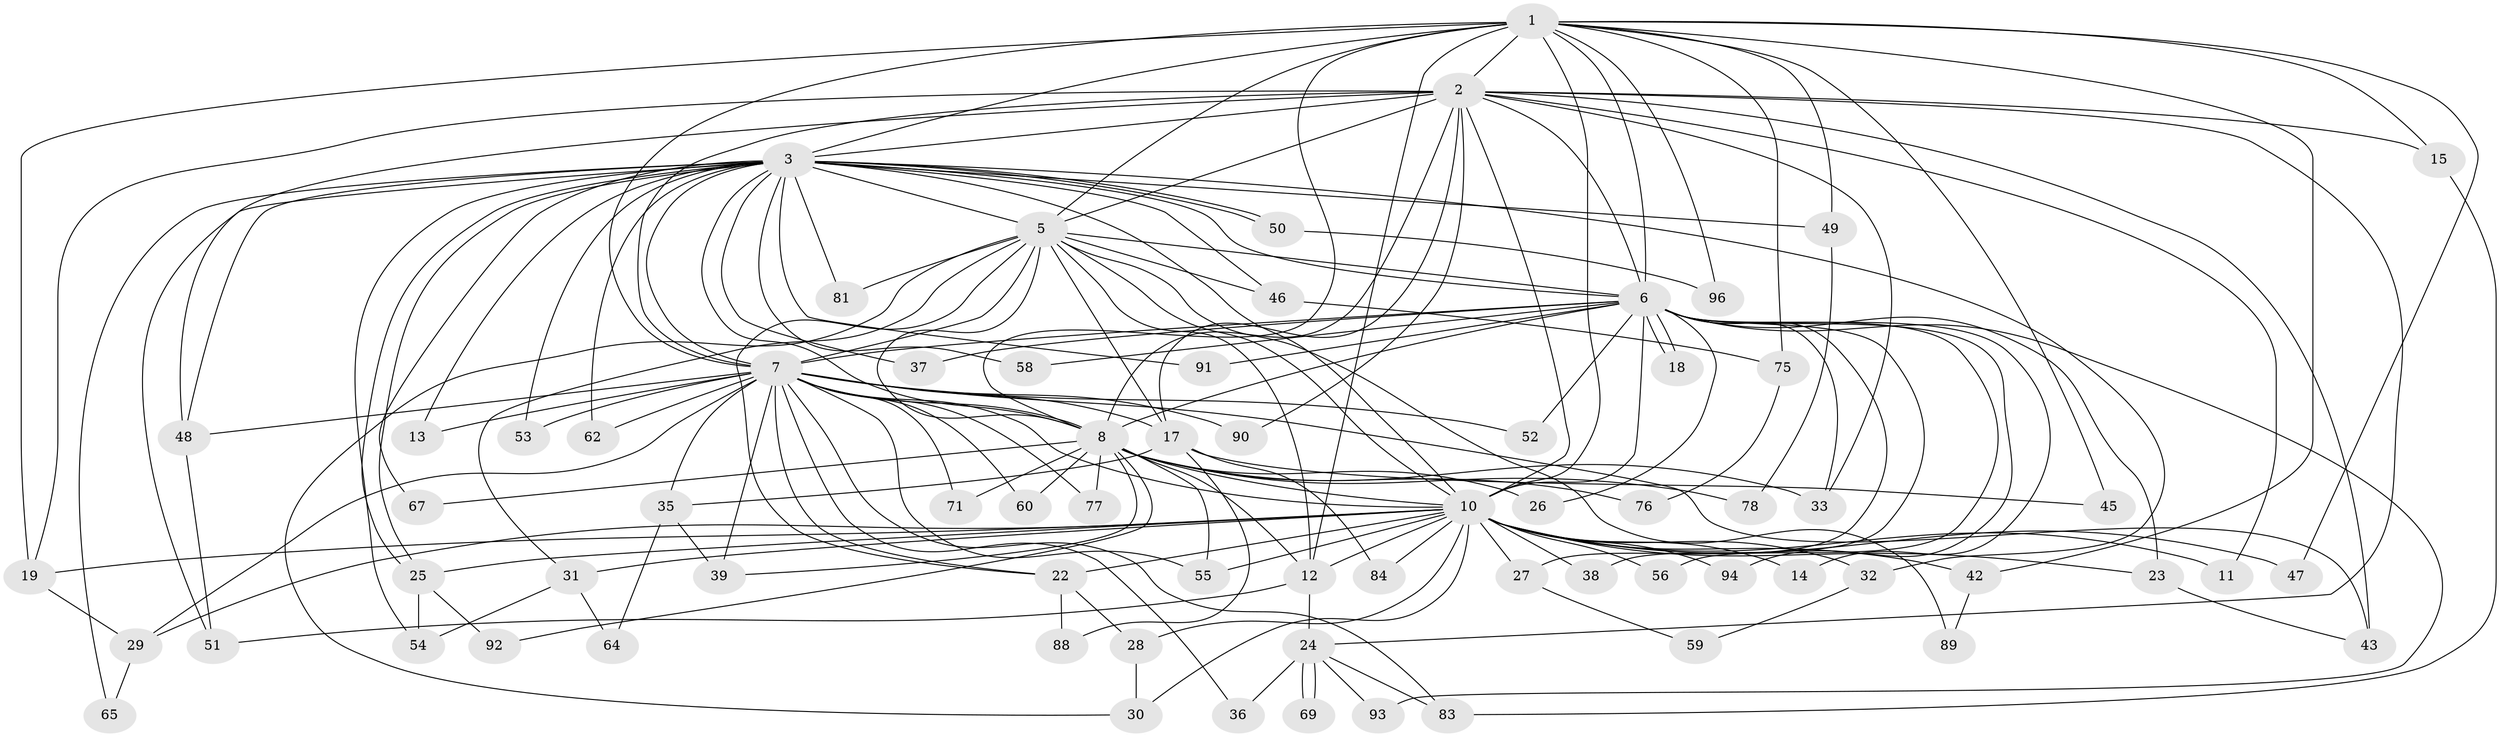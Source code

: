 // Generated by graph-tools (version 1.1) at 2025/51/02/27/25 19:51:42]
// undirected, 71 vertices, 170 edges
graph export_dot {
graph [start="1"]
  node [color=gray90,style=filled];
  1 [super="+61"];
  2 [super="+80"];
  3 [super="+4"];
  5 [super="+16"];
  6 [super="+79"];
  7 [super="+9"];
  8 [super="+21"];
  10 [super="+20"];
  11;
  12 [super="+40"];
  13;
  14;
  15;
  17 [super="+95"];
  18;
  19 [super="+34"];
  22 [super="+70"];
  23 [super="+66"];
  24 [super="+68"];
  25 [super="+41"];
  26;
  27;
  28;
  29 [super="+74"];
  30 [super="+57"];
  31 [super="+63"];
  32;
  33 [super="+82"];
  35 [super="+44"];
  36;
  37;
  38;
  39;
  42;
  43 [super="+72"];
  45;
  46;
  47;
  48 [super="+85"];
  49;
  50;
  51 [super="+87"];
  52;
  53;
  54;
  55 [super="+73"];
  56;
  58;
  59;
  60;
  62;
  64;
  65;
  67;
  69;
  71;
  75;
  76;
  77;
  78;
  81;
  83 [super="+86"];
  84;
  88;
  89;
  90;
  91;
  92;
  93;
  94;
  96;
  1 -- 2;
  1 -- 3 [weight=2];
  1 -- 5;
  1 -- 6;
  1 -- 7 [weight=2];
  1 -- 8;
  1 -- 10;
  1 -- 15;
  1 -- 19;
  1 -- 42;
  1 -- 45;
  1 -- 47;
  1 -- 49;
  1 -- 75;
  1 -- 96;
  1 -- 12;
  2 -- 3 [weight=3];
  2 -- 5;
  2 -- 6;
  2 -- 7 [weight=2];
  2 -- 8;
  2 -- 10;
  2 -- 11;
  2 -- 15;
  2 -- 17;
  2 -- 19;
  2 -- 24 [weight=2];
  2 -- 33;
  2 -- 43;
  2 -- 48;
  2 -- 90;
  3 -- 5 [weight=3];
  3 -- 6 [weight=2];
  3 -- 7 [weight=4];
  3 -- 8 [weight=2];
  3 -- 10 [weight=2];
  3 -- 13;
  3 -- 25;
  3 -- 25;
  3 -- 32;
  3 -- 37;
  3 -- 48;
  3 -- 50;
  3 -- 50;
  3 -- 54;
  3 -- 58;
  3 -- 62;
  3 -- 65;
  3 -- 67;
  3 -- 91;
  3 -- 46;
  3 -- 49;
  3 -- 81;
  3 -- 51;
  3 -- 53;
  5 -- 6;
  5 -- 7 [weight=2];
  5 -- 8 [weight=2];
  5 -- 10;
  5 -- 22;
  5 -- 31;
  5 -- 46;
  5 -- 81;
  5 -- 89;
  5 -- 12;
  5 -- 17;
  5 -- 30;
  6 -- 7 [weight=3];
  6 -- 8;
  6 -- 10;
  6 -- 14;
  6 -- 18;
  6 -- 18;
  6 -- 23 [weight=2];
  6 -- 26;
  6 -- 27;
  6 -- 37;
  6 -- 38;
  6 -- 52;
  6 -- 56;
  6 -- 58;
  6 -- 91;
  6 -- 93;
  6 -- 94;
  6 -- 33;
  7 -- 8 [weight=2];
  7 -- 10 [weight=3];
  7 -- 36;
  7 -- 90;
  7 -- 71;
  7 -- 13;
  7 -- 77;
  7 -- 17;
  7 -- 83;
  7 -- 22;
  7 -- 29;
  7 -- 35;
  7 -- 39;
  7 -- 43;
  7 -- 52;
  7 -- 53;
  7 -- 55;
  7 -- 60;
  7 -- 62;
  7 -- 48;
  8 -- 10;
  8 -- 12;
  8 -- 26;
  8 -- 39;
  8 -- 55;
  8 -- 60;
  8 -- 67;
  8 -- 71;
  8 -- 76;
  8 -- 77;
  8 -- 78;
  8 -- 92;
  8 -- 33;
  10 -- 11;
  10 -- 12;
  10 -- 14;
  10 -- 23;
  10 -- 27;
  10 -- 28;
  10 -- 29;
  10 -- 30;
  10 -- 31;
  10 -- 32;
  10 -- 38;
  10 -- 42;
  10 -- 47;
  10 -- 56;
  10 -- 84;
  10 -- 55;
  10 -- 25;
  10 -- 22;
  10 -- 94;
  10 -- 19;
  12 -- 24;
  12 -- 51;
  15 -- 83;
  17 -- 35;
  17 -- 45;
  17 -- 84;
  17 -- 88;
  19 -- 29;
  22 -- 28;
  22 -- 88;
  23 -- 43;
  24 -- 36;
  24 -- 69;
  24 -- 69;
  24 -- 93;
  24 -- 83;
  25 -- 54;
  25 -- 92;
  27 -- 59;
  28 -- 30;
  29 -- 65;
  31 -- 64;
  31 -- 54;
  32 -- 59;
  35 -- 64;
  35 -- 39;
  42 -- 89;
  46 -- 75;
  48 -- 51;
  49 -- 78;
  50 -- 96;
  75 -- 76;
}
